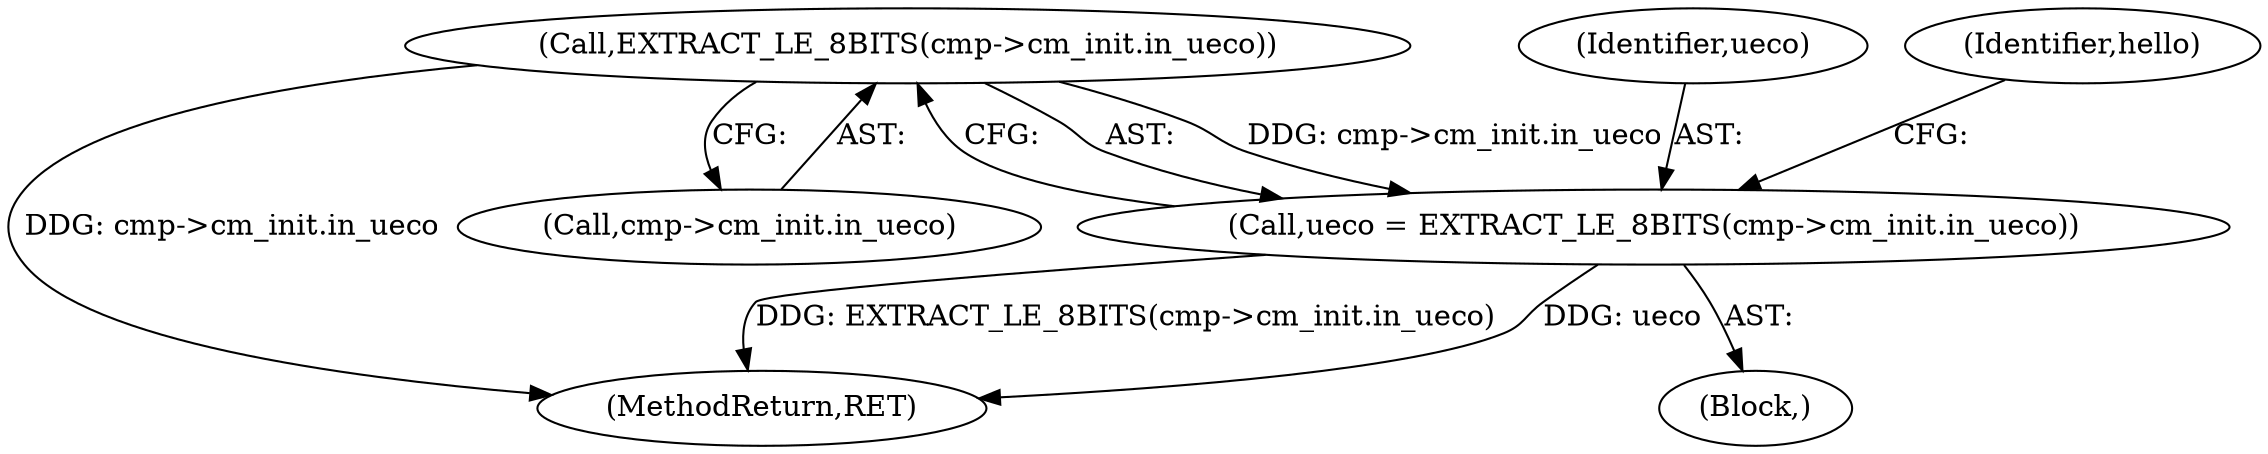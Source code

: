 digraph "0_tcpdump_c6e0531b5def26ecf912e8de6ade86cbdaed3751_0@pointer" {
"1000204" [label="(Call,EXTRACT_LE_8BITS(cmp->cm_init.in_ueco))"];
"1000202" [label="(Call,ueco = EXTRACT_LE_8BITS(cmp->cm_init.in_ueco))"];
"1000722" [label="(MethodReturn,RET)"];
"1000203" [label="(Identifier,ueco)"];
"1000205" [label="(Call,cmp->cm_init.in_ueco)"];
"1000204" [label="(Call,EXTRACT_LE_8BITS(cmp->cm_init.in_ueco))"];
"1000211" [label="(Identifier,hello)"];
"1000146" [label="(Block,)"];
"1000202" [label="(Call,ueco = EXTRACT_LE_8BITS(cmp->cm_init.in_ueco))"];
"1000204" -> "1000202"  [label="AST: "];
"1000204" -> "1000205"  [label="CFG: "];
"1000205" -> "1000204"  [label="AST: "];
"1000202" -> "1000204"  [label="CFG: "];
"1000204" -> "1000722"  [label="DDG: cmp->cm_init.in_ueco"];
"1000204" -> "1000202"  [label="DDG: cmp->cm_init.in_ueco"];
"1000202" -> "1000146"  [label="AST: "];
"1000203" -> "1000202"  [label="AST: "];
"1000211" -> "1000202"  [label="CFG: "];
"1000202" -> "1000722"  [label="DDG: ueco"];
"1000202" -> "1000722"  [label="DDG: EXTRACT_LE_8BITS(cmp->cm_init.in_ueco)"];
}
